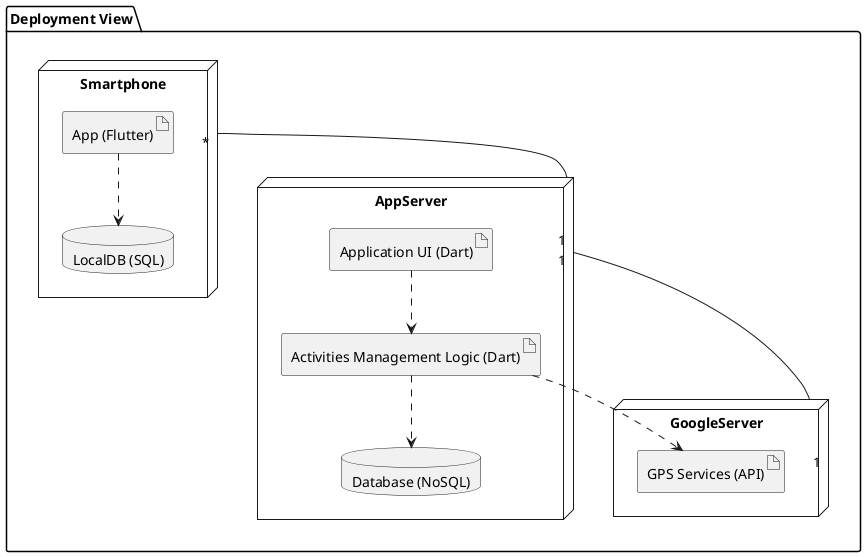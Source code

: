 @startuml Physical Architeture

package "Deployment View" {

    node Smartphone {
        artifact "App (Flutter)" as nome{
        }

        database "LocalDB (SQL)" as localDB {
        }

        nome ..> localDB
    }

    node AppServer {

        top to bottom direction

        artifact "Application UI (Dart)" as AppUI {
        }

        
        artifact "Activities Management Logic (Dart)" as ACTM {
        }

        database "Database (NoSQL)" as database {
        }

        AppUI ..> ACTM

        ACTM ..> database


    }


    node GoogleServer {
        artifact "GPS Services (API)" as GPS {
        }
    }

    Smartphone "*" -- "1" AppServer

    ACTM  ..> GPS

    AppServer "1" -- "1" GoogleServer
}

@enduml